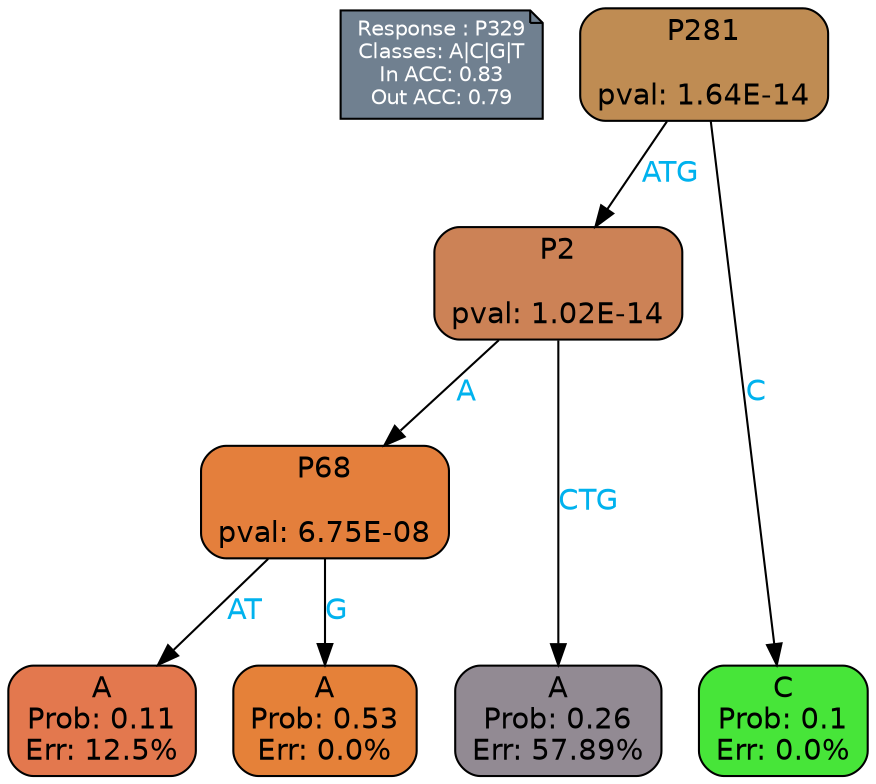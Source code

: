 digraph Tree {
node [shape=box, style="filled, rounded", color="black", fontname=helvetica] ;
graph [ranksep=equally, splines=polylines, bgcolor=transparent, dpi=600] ;
edge [fontname=helvetica] ;
LEGEND [label="Response : P329
Classes: A|C|G|T
In ACC: 0.83
Out ACC: 0.79
",shape=note,align=left,style=filled,fillcolor="slategray",fontcolor="white",fontsize=10];1 [label="P281

pval: 1.64E-14", fillcolor="#bf8c53"] ;
2 [label="P2

pval: 1.02E-14", fillcolor="#cc8256"] ;
3 [label="P68

pval: 6.75E-08", fillcolor="#e47f3c"] ;
4 [label="A
Prob: 0.11
Err: 12.5%", fillcolor="#e3784e"] ;
5 [label="A
Prob: 0.53
Err: 0.0%", fillcolor="#e58139"] ;
6 [label="A
Prob: 0.26
Err: 57.89%", fillcolor="#928a93"] ;
7 [label="C
Prob: 0.1
Err: 0.0%", fillcolor="#47e539"] ;
1 -> 2 [label="ATG",fontcolor=deepskyblue2] ;
1 -> 7 [label="C",fontcolor=deepskyblue2] ;
2 -> 3 [label="A",fontcolor=deepskyblue2] ;
2 -> 6 [label="CTG",fontcolor=deepskyblue2] ;
3 -> 4 [label="AT",fontcolor=deepskyblue2] ;
3 -> 5 [label="G",fontcolor=deepskyblue2] ;
{rank = same; 4;5;6;7;}{rank = same; LEGEND;1;}}